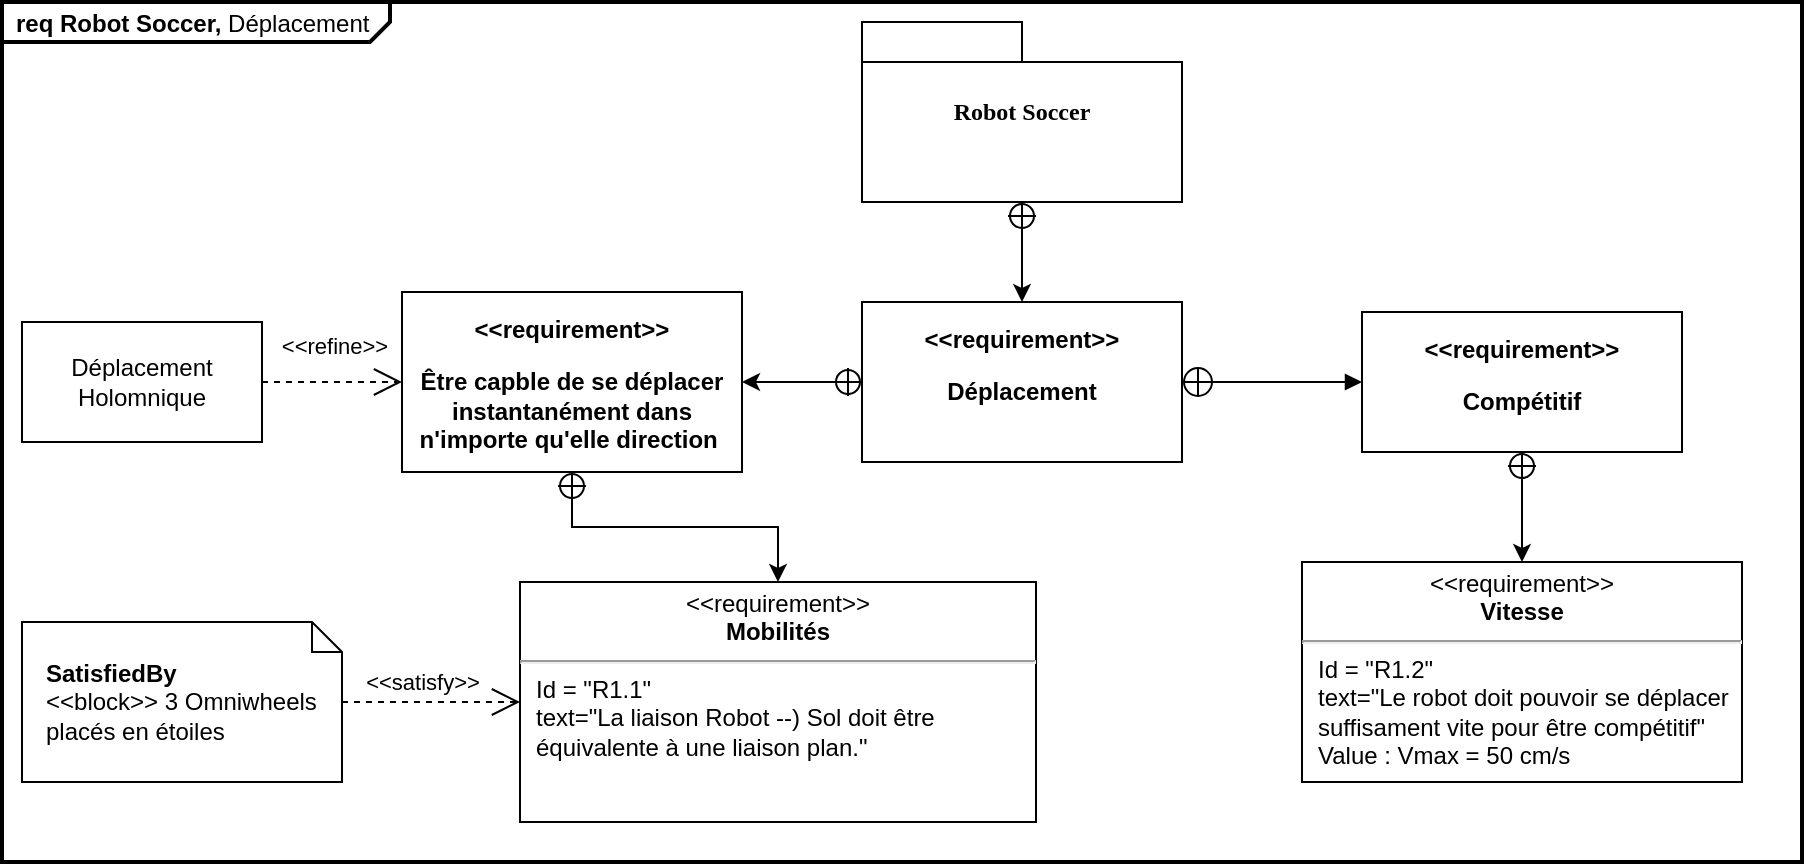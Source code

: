 <mxfile version="24.4.8" type="device">
  <diagram name="Page-1" id="929967ad-93f9-6ef4-fab6-5d389245f69c">
    <mxGraphModel dx="1434" dy="836" grid="1" gridSize="10" guides="1" tooltips="1" connect="1" arrows="1" fold="1" page="1" pageScale="1.5" pageWidth="1600" pageHeight="1200" background="none" math="0" shadow="0">
      <root>
        <mxCell id="0" style=";html=1;" />
        <mxCell id="1" style=";html=1;" parent="0" />
        <mxCell id="SuYFZXLMQbRVNqMeEg---1" value="&lt;p style=&quot;margin:0px;margin-top:4px;margin-left:7px;text-align:left;&quot;&gt;&lt;b&gt;req Robot Soccer,&amp;nbsp;&lt;/b&gt;Déplacement&amp;nbsp;&lt;/p&gt;" style="html=1;shape=mxgraph.sysml.package;overflow=fill;labelX=194;strokeWidth=2;align=center;fillColor=none;" parent="1" vertex="1">
          <mxGeometry x="340" y="200" width="900" height="430" as="geometry" />
        </mxCell>
        <mxCell id="EWiZ6klcPESEgHPnIRAC-2" value="&lt;font face=&quot;Poppins&quot;&gt;Robot Soccer&lt;/font&gt;" style="shape=folder;tabWidth=80;tabHeight=20;tabPosition=left;strokeWidth=1;html=1;whiteSpace=wrap;align=center;fontSize=12;fontStyle=1" parent="1" vertex="1">
          <mxGeometry x="770" y="210" width="160" height="90" as="geometry" />
        </mxCell>
        <mxCell id="EWiZ6klcPESEgHPnIRAC-3" value="&lt;p&gt;&amp;lt;&amp;lt;requirement&amp;gt;&amp;gt;&lt;/p&gt;&lt;p&gt;Déplacement&lt;/p&gt;" style="shape=rect;html=1;overflow=fill;whiteSpace=wrap;align=center;fontStyle=1;strokeWidth=1;" parent="1" vertex="1">
          <mxGeometry x="770" y="350" width="160" height="80" as="geometry" />
        </mxCell>
        <mxCell id="EWiZ6klcPESEgHPnIRAC-4" style="edgeStyle=orthogonalEdgeStyle;rounded=0;orthogonalLoop=1;jettySize=auto;html=1;endArrow=circlePlus;endFill=0;entryX=1;entryY=0.5;entryDx=0;entryDy=0;startArrow=block;startFill=1;strokeWidth=1;" parent="1" source="EWiZ6klcPESEgHPnIRAC-5" target="EWiZ6klcPESEgHPnIRAC-3" edge="1">
          <mxGeometry relative="1" as="geometry">
            <mxPoint x="670" y="275" as="targetPoint" />
          </mxGeometry>
        </mxCell>
        <mxCell id="EWiZ6klcPESEgHPnIRAC-5" value="&lt;p&gt;&amp;lt;&amp;lt;requirement&amp;gt;&amp;gt;&lt;/p&gt;&lt;p&gt;Compétitif&lt;/p&gt;" style="shape=rect;html=1;overflow=fill;whiteSpace=wrap;align=center;fontStyle=1;strokeWidth=1;" parent="1" vertex="1">
          <mxGeometry x="1020" y="355" width="160" height="70" as="geometry" />
        </mxCell>
        <mxCell id="EWiZ6klcPESEgHPnIRAC-6" value="&lt;p style=&quot;margin: 0px ; margin-top: 4px ; text-align: center&quot;&gt;&amp;lt;&amp;lt;requirement&amp;gt;&amp;gt;&lt;br&gt;&lt;b&gt;Vitesse&lt;/b&gt;&lt;/p&gt;&lt;hr&gt;&lt;p style=&quot;margin: 0px ; margin-left: 8px ; text-align: left&quot;&gt;Id = &quot;R1.2&quot;&lt;/p&gt;&lt;p style=&quot;margin: 0px ; margin-left: 8px ; text-align: left&quot;&gt;text=&quot;Le robot doit pouvoir se déplacer suffisament vite pour être compétitif&quot;&lt;/p&gt;&lt;p style=&quot;margin: 0px ; margin-left: 8px ; text-align: left&quot;&gt;Value : Vmax = 50 cm/s&lt;/p&gt;" style="shape=rect;html=1;overflow=fill;whiteSpace=wrap;strokeWidth=1;" parent="1" vertex="1">
          <mxGeometry x="990" y="480" width="220" height="110" as="geometry" />
        </mxCell>
        <mxCell id="EWiZ6klcPESEgHPnIRAC-7" value="&lt;b&gt;SatisfiedBy&lt;/b&gt;&lt;div&gt;&amp;lt;&amp;lt;block&amp;gt;&amp;gt; 3 Omniwheels placés en étoiles&lt;/div&gt;" style="shape=note;size=15;align=left;spacingLeft=10;html=1;whiteSpace=wrap;strokeWidth=1;fontSize=12;" parent="1" vertex="1">
          <mxGeometry x="350" y="510" width="160" height="80" as="geometry" />
        </mxCell>
        <mxCell id="EWiZ6klcPESEgHPnIRAC-8" value="&lt;p&gt;&amp;lt;&amp;lt;requirement&amp;gt;&amp;gt;&lt;/p&gt;&lt;p&gt;Être capble de se déplacer instantanément dans n&#39;importe qu&#39;elle direction&amp;nbsp;&lt;/p&gt;" style="shape=rect;html=1;overflow=fill;whiteSpace=wrap;align=center;fontStyle=1;strokeWidth=1;" parent="1" vertex="1">
          <mxGeometry x="540" y="345" width="170" height="90" as="geometry" />
        </mxCell>
        <mxCell id="EWiZ6klcPESEgHPnIRAC-9" value="&lt;p style=&quot;margin: 0px ; margin-top: 4px ; text-align: center&quot;&gt;&amp;lt;&amp;lt;requirement&amp;gt;&amp;gt;&lt;br&gt;&lt;b&gt;Mobilités&lt;/b&gt;&lt;/p&gt;&lt;hr&gt;&lt;p style=&quot;margin: 0px ; margin-left: 8px ; text-align: left&quot;&gt;Id = &quot;R1.1&lt;span style=&quot;background-color: initial;&quot;&gt;&quot;&lt;/span&gt;&lt;/p&gt;&lt;p style=&quot;margin: 0px ; margin-left: 8px ; text-align: left&quot;&gt;text=&quot;La liaison Robot --) Sol doit être équivalente à une liaison plan.&quot;&lt;/p&gt;" style="shape=rect;html=1;overflow=fill;whiteSpace=wrap;strokeWidth=1;" parent="1" vertex="1">
          <mxGeometry x="599" y="490" width="258" height="120" as="geometry" />
        </mxCell>
        <mxCell id="EWiZ6klcPESEgHPnIRAC-10" value="Déplacement Holomnique" style="shape=rect;html=1;whiteSpace=wrap;align=center;strokeWidth=1;" parent="1" vertex="1">
          <mxGeometry x="350" y="360" width="120" height="60" as="geometry" />
        </mxCell>
        <mxCell id="EWiZ6klcPESEgHPnIRAC-11" value="&amp;lt;&amp;lt;refine&amp;gt;&amp;gt;" style="endArrow=open;edgeStyle=none;endSize=12;dashed=1;html=1;rounded=0;strokeWidth=1;entryX=0;entryY=0.5;entryDx=0;entryDy=0;" parent="1" source="EWiZ6klcPESEgHPnIRAC-10" target="EWiZ6klcPESEgHPnIRAC-8" edge="1">
          <mxGeometry x="0.013" y="18" relative="1" as="geometry">
            <mxPoint as="offset" />
          </mxGeometry>
        </mxCell>
        <mxCell id="EWiZ6klcPESEgHPnIRAC-12" value="&amp;lt;&amp;lt;satisfy&amp;gt;&amp;gt;" style="endArrow=open;edgeStyle=none;endSize=12;dashed=1;html=1;rounded=0;strokeWidth=1;" parent="1" source="EWiZ6klcPESEgHPnIRAC-7" target="EWiZ6klcPESEgHPnIRAC-9" edge="1">
          <mxGeometry x="-0.101" y="10" relative="1" as="geometry">
            <mxPoint x="59.997" y="615" as="sourcePoint" />
            <mxPoint x="187.27" y="535" as="targetPoint" />
            <mxPoint as="offset" />
          </mxGeometry>
        </mxCell>
        <mxCell id="EWiZ6klcPESEgHPnIRAC-13" value="" style="rounded=0;html=1;labelBackgroundColor=none;endArrow=classic;edgeStyle=elbowEdgeStyle;elbow=vertical;startArrow=sysMLPackCont;startSize=12;endFill=1;exitX=0.5;exitY=1;exitDx=0;exitDy=0;exitPerimeter=0;strokeWidth=1;entryX=0.5;entryY=0;entryDx=0;entryDy=0;" parent="1" source="EWiZ6klcPESEgHPnIRAC-2" target="EWiZ6klcPESEgHPnIRAC-3" edge="1">
          <mxGeometry relative="1" as="geometry">
            <mxPoint x="1180" y="250" as="sourcePoint" />
            <Array as="points">
              <mxPoint x="850" y="320" />
            </Array>
          </mxGeometry>
        </mxCell>
        <mxCell id="EWiZ6klcPESEgHPnIRAC-14" value="" style="rounded=0;html=1;labelBackgroundColor=none;endArrow=classic;edgeStyle=elbowEdgeStyle;elbow=vertical;startArrow=sysMLPackCont;startSize=12;exitX=0.5;exitY=1;exitDx=0;exitDy=0;entryX=0.5;entryY=0;entryDx=0;entryDy=0;endFill=1;strokeWidth=1;" parent="1" source="EWiZ6klcPESEgHPnIRAC-8" target="EWiZ6klcPESEgHPnIRAC-9" edge="1">
          <mxGeometry relative="1" as="geometry" />
        </mxCell>
        <mxCell id="EWiZ6klcPESEgHPnIRAC-15" value="" style="rounded=0;html=1;labelBackgroundColor=none;endArrow=classic;edgeStyle=elbowEdgeStyle;elbow=vertical;startArrow=sysMLPackCont;startSize=12;exitX=0;exitY=0.5;exitDx=0;exitDy=0;entryX=1;entryY=0.5;entryDx=0;entryDy=0;endFill=1;strokeWidth=1;" parent="1" source="EWiZ6klcPESEgHPnIRAC-3" target="EWiZ6klcPESEgHPnIRAC-8" edge="1">
          <mxGeometry relative="1" as="geometry">
            <Array as="points">
              <mxPoint x="750" y="390" />
              <mxPoint x="620" y="440" />
            </Array>
          </mxGeometry>
        </mxCell>
        <mxCell id="EWiZ6klcPESEgHPnIRAC-17" value="" style="rounded=0;html=1;labelBackgroundColor=none;endArrow=classic;edgeStyle=elbowEdgeStyle;elbow=vertical;startArrow=sysMLPackCont;startSize=12;entryX=0.5;entryY=0;entryDx=0;entryDy=0;endFill=1;strokeWidth=1;" parent="1" source="EWiZ6klcPESEgHPnIRAC-5" target="EWiZ6klcPESEgHPnIRAC-6" edge="1">
          <mxGeometry relative="1" as="geometry" />
        </mxCell>
      </root>
    </mxGraphModel>
  </diagram>
</mxfile>
